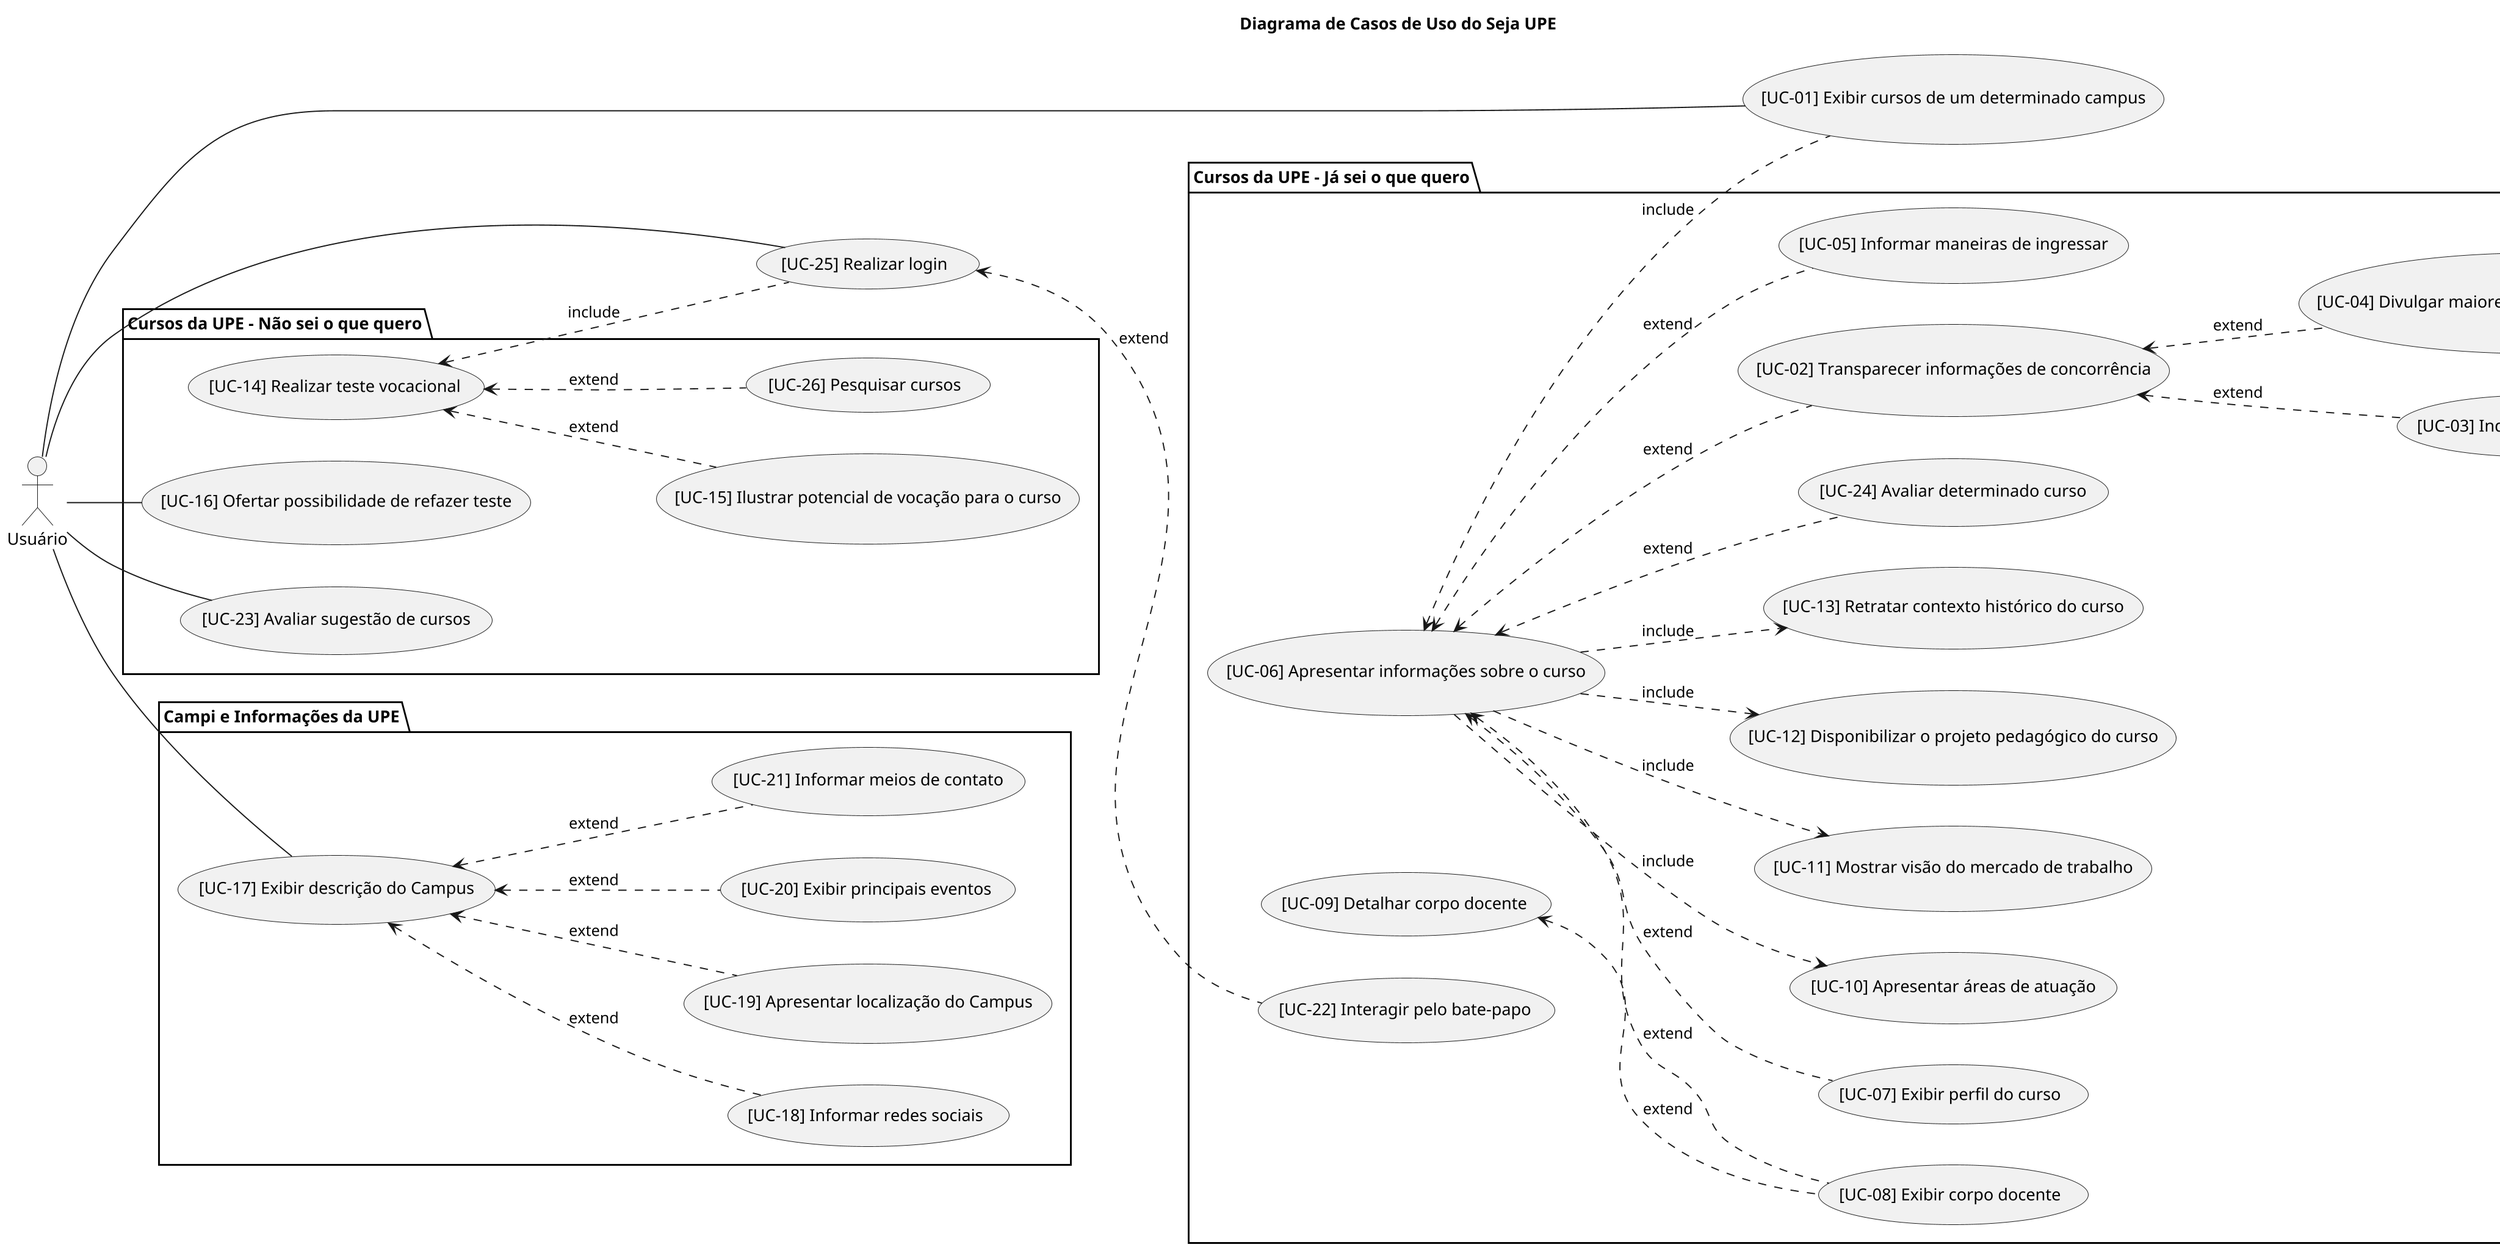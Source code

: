 @startuml "Use Case Diagram"

title "Diagrama de Casos de Uso do Seja UPE"

left to right direction

skinparam Style strictuml

scale 2048 width
scale 2048 height

actor "Usuário" as USER

usecase "[UC-01] Exibir cursos de um determinado campus"            as UC01
usecase "[UC-25] Realizar login"                                    as UC25

package "Cursos da UPE - Não sei o que quero" {
  usecase "[UC-14] Realizar teste vocacional"                       as UC14
  usecase "[UC-15] Ilustrar potencial de vocação para o curso"      as UC15
  usecase "[UC-16] Ofertar possibilidade de refazer teste"          as UC16
  usecase "[UC-23] Avaliar sugestão de cursos"                      as UC23
  usecase "[UC-26] Pesquisar cursos"                                as UC26
}

package "Cursos da UPE - Já sei o que quero" {
  usecase "[UC-02] Transparecer informações de concorrência"        as UC02
  usecase "[UC-03] Indicar notas de corte"                          as UC03
  usecase "[UC-04] Divulgar maiores notas do curso no ano anterior" as UC04
  usecase "[UC-05] Informar maneiras de ingressar"                  as UC05
  usecase "[UC-06] Apresentar informações sobre o curso"            as UC06
  usecase "[UC-07] Exibir perfil do curso"                          as UC07
  usecase "[UC-08] Exibir corpo docente"                            as UC08
  usecase "[UC-09] Detalhar corpo docente"                          as UC09
  usecase "[UC-10] Apresentar áreas de atuação"                     as UC10
  usecase "[UC-11] Mostrar visão do mercado de trabalho"            as UC11
  usecase "[UC-12] Disponibilizar o projeto pedagógico do curso"    as UC12
  usecase "[UC-13] Retratar contexto histórico do curso"            as UC13
  usecase "[UC-22] Interagir pelo bate-papo"                        as UC22
  usecase "[UC-24] Avaliar determinado curso"                       as UC24
}

package "Campi e Informações da UPE" {
  usecase "[UC-17] Exibir descrição do Campus"                      as UC17
  usecase "[UC-18] Informar redes sociais"                          as UC18
  usecase "[UC-19] Apresentar localização do Campus"                as UC19
  usecase "[UC-20] Exibir principais eventos"                       as UC20
  usecase "[UC-21] Informar meios de contato"                       as UC21
}

USER -- UC25
USER -- UC01
USER -- UC16
USER -- UC23
USER -- UC17

UC17 <.. UC18 : extend
UC17 <.. UC19 : extend
UC17 <.. UC20 : extend
UC17 <.. UC21 : extend

UC14 <.. UC15 : extend
UC14 <.. UC26 : extend

UC25 <.. UC22 : extend
UC14 <.. UC25 : include

UC06 <.. UC01 : include
UC06 <.. UC05 : extend
UC06 <.. UC02 : extend
UC02 <.. UC03 : extend
UC02 <.. UC04 : extend

UC06 <.. UC24 : extend
UC06 <.. UC07 : extend
UC06 <.. UC08 : extend
UC09 <.. UC08 : extend

UC06 ..> UC10 : include
UC06 ..> UC11 : include
UC06 ..> UC12 : include
UC06 ..> UC13 : include

@enduml